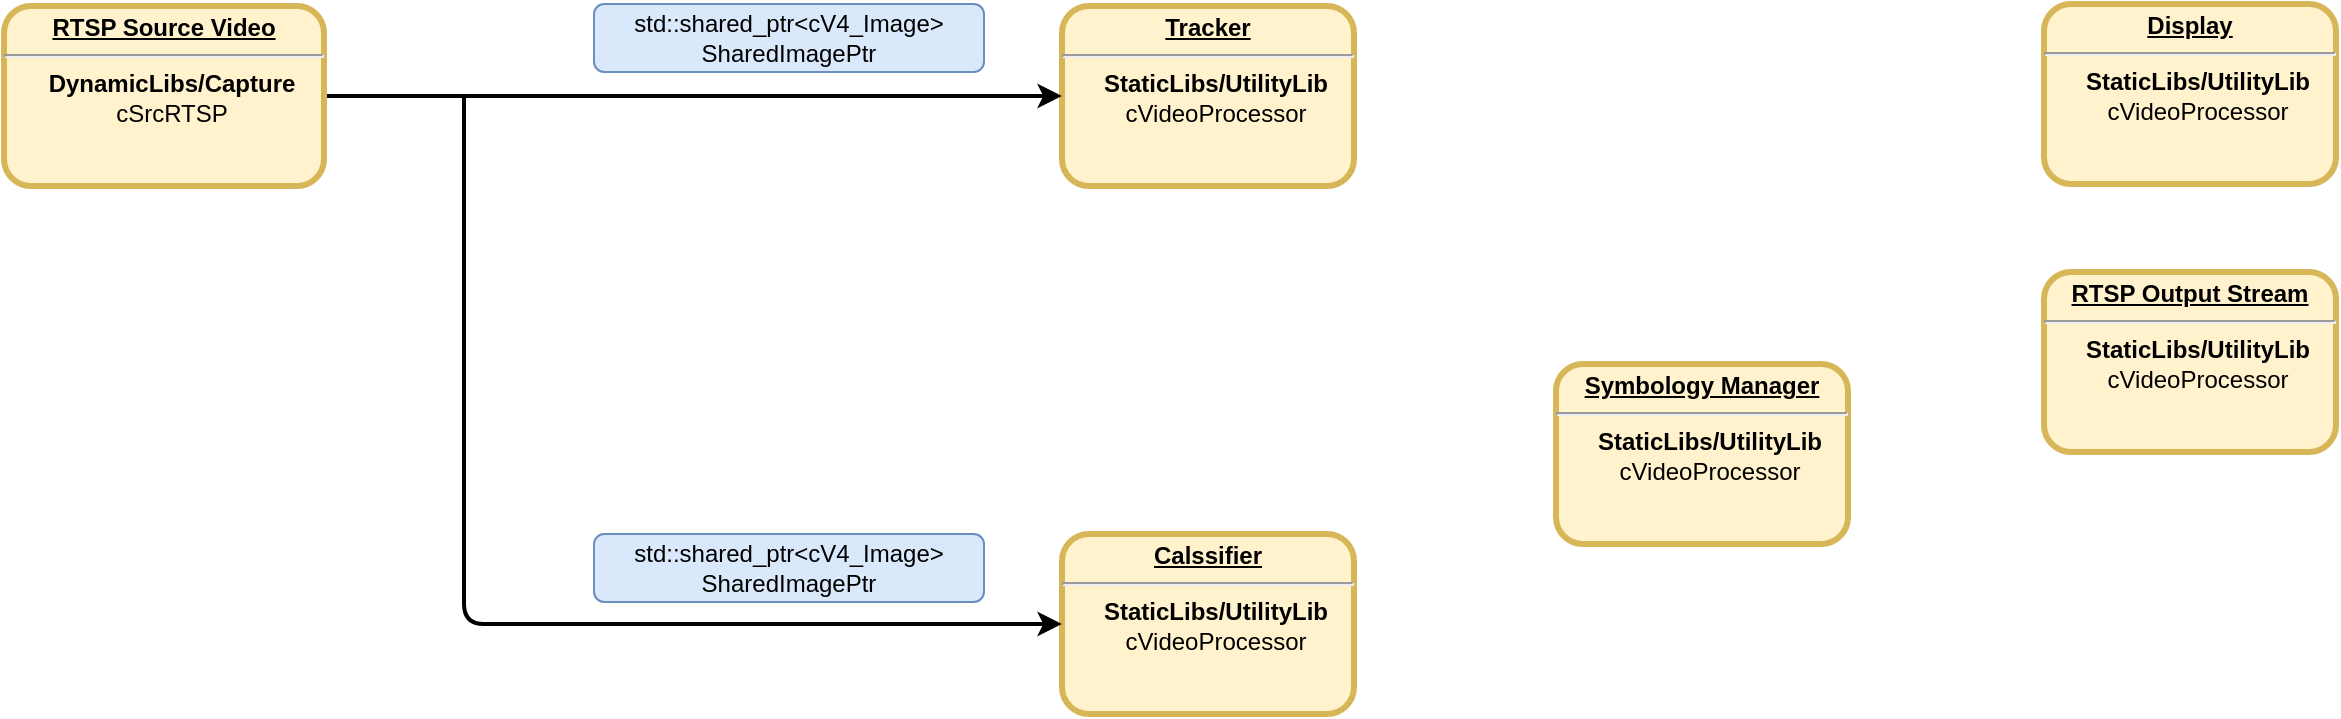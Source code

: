 <mxfile version="10.7.5" type="github"><diagram name="Page-1" id="c7558073-3199-34d8-9f00-42111426c3f3"><mxGraphModel dx="2220" dy="715" grid="1" gridSize="10" guides="1" tooltips="1" connect="1" arrows="1" fold="1" page="1" pageScale="1" pageWidth="826" pageHeight="1169" background="#ffffff" math="0" shadow="0"><root><mxCell id="0"/><mxCell id="1" parent="0"/><mxCell id="2" value="&lt;p style=&quot;margin: 0px ; margin-top: 4px ; text-align: center ; text-decoration: underline&quot;&gt;&lt;strong&gt;Tracker&lt;br&gt;&lt;/strong&gt;&lt;/p&gt;&lt;hr&gt;&lt;p style=&quot;margin: 0px ; margin-left: 8px&quot;&gt;StaticLibs/UtilityLib&lt;/p&gt;&lt;p style=&quot;margin: 0px ; margin-left: 8px&quot;&gt;&lt;span style=&quot;font-weight: normal&quot;&gt;cVideoProcessor&lt;/span&gt;&lt;/p&gt;" style="verticalAlign=middle;align=center;overflow=fill;fontSize=12;fontFamily=Helvetica;html=1;rounded=1;fontStyle=1;strokeWidth=3;fillColor=#fff2cc;strokeColor=#d6b656;" parent="1" vertex="1"><mxGeometry x="139" y="236" width="146" height="90" as="geometry"/></mxCell><mxCell id="37" value="" style="edgeStyle=none;noEdgeStyle=1;strokeWidth=2;exitX=1;exitY=0.5;exitDx=0;exitDy=0;" parent="1" source="RivvxK9o4tqXpwqlltlP-96" target="2" edge="1"><mxGeometry width="100" height="100" relative="1" as="geometry"><mxPoint x="-180" y="222.238" as="sourcePoint"/><mxPoint x="380" y="90" as="targetPoint"/></mxGeometry></mxCell><mxCell id="RivvxK9o4tqXpwqlltlP-96" value="&lt;p style=&quot;margin: 0px ; margin-top: 4px ; text-align: center ; text-decoration: underline&quot;&gt;RTSP Source Video&lt;/p&gt;&lt;hr&gt;&lt;p style=&quot;margin: 0px ; margin-left: 8px&quot;&gt;DynamicLibs/Capture&lt;/p&gt;&lt;p style=&quot;margin: 0px ; margin-left: 8px&quot;&gt;&lt;span style=&quot;font-weight: 400&quot;&gt;cSrcRTSP&lt;/span&gt;&lt;/p&gt;" style="verticalAlign=middle;align=center;overflow=fill;fontSize=12;fontFamily=Helvetica;html=1;rounded=1;fontStyle=1;strokeWidth=3;fillColor=#fff2cc;strokeColor=#d6b656;" parent="1" vertex="1"><mxGeometry x="-390" y="236" width="160" height="90" as="geometry"/></mxCell><mxCell id="RivvxK9o4tqXpwqlltlP-98" value="&lt;p style=&quot;margin: 0px ; margin-top: 4px ; text-align: center ; text-decoration: underline&quot;&gt;&lt;strong&gt;Calssifier&lt;br&gt;&lt;/strong&gt;&lt;/p&gt;&lt;hr&gt;&lt;p style=&quot;margin: 0px ; margin-left: 8px&quot;&gt;StaticLibs/UtilityLib&lt;/p&gt;&lt;p style=&quot;margin: 0px ; margin-left: 8px&quot;&gt;&lt;span style=&quot;font-weight: normal&quot;&gt;cVideoProcessor&lt;/span&gt;&lt;/p&gt;" style="verticalAlign=middle;align=center;overflow=fill;fontSize=12;fontFamily=Helvetica;html=1;rounded=1;fontStyle=1;strokeWidth=3;fillColor=#fff2cc;strokeColor=#d6b656;" parent="1" vertex="1"><mxGeometry x="139" y="500" width="146" height="90" as="geometry"/></mxCell><mxCell id="RivvxK9o4tqXpwqlltlP-99" value="" style="edgeStyle=none;noEdgeStyle=1;strokeWidth=2;entryX=0;entryY=0.5;entryDx=0;entryDy=0;" parent="1" target="RivvxK9o4tqXpwqlltlP-98" edge="1"><mxGeometry width="100" height="100" relative="1" as="geometry"><mxPoint x="-160" y="280" as="sourcePoint"/><mxPoint x="188" y="499.5" as="targetPoint"/><Array as="points"><mxPoint x="-160" y="545"/></Array></mxGeometry></mxCell><mxCell id="Emuol7AU5fjH5ueF5UE_-37" value="std::shared_ptr&amp;lt;cV4_Image&amp;gt; SharedImagePtr" style="rounded=1;whiteSpace=wrap;html=1;fillColor=#dae8fc;strokeColor=#6c8ebf;" vertex="1" parent="1"><mxGeometry x="-95" y="500" width="195" height="34" as="geometry"/></mxCell><mxCell id="Emuol7AU5fjH5ueF5UE_-38" value="std::shared_ptr&amp;lt;cV4_Image&amp;gt; SharedImagePtr" style="rounded=1;whiteSpace=wrap;html=1;fillColor=#dae8fc;strokeColor=#6c8ebf;" vertex="1" parent="1"><mxGeometry x="-95" y="235" width="195" height="34" as="geometry"/></mxCell><mxCell id="Emuol7AU5fjH5ueF5UE_-39" value="&lt;p style=&quot;margin: 0px ; margin-top: 4px ; text-align: center ; text-decoration: underline&quot;&gt;&lt;strong&gt;Display&lt;br&gt;&lt;/strong&gt;&lt;/p&gt;&lt;hr&gt;&lt;p style=&quot;margin: 0px ; margin-left: 8px&quot;&gt;StaticLibs/UtilityLib&lt;/p&gt;&lt;p style=&quot;margin: 0px ; margin-left: 8px&quot;&gt;&lt;span style=&quot;font-weight: normal&quot;&gt;cVideoProcessor&lt;/span&gt;&lt;/p&gt;" style="verticalAlign=middle;align=center;overflow=fill;fontSize=12;fontFamily=Helvetica;html=1;rounded=1;fontStyle=1;strokeWidth=3;fillColor=#fff2cc;strokeColor=#d6b656;" vertex="1" parent="1"><mxGeometry x="630" y="235" width="146" height="90" as="geometry"/></mxCell><mxCell id="Emuol7AU5fjH5ueF5UE_-40" value="&lt;p style=&quot;margin: 0px ; margin-top: 4px ; text-align: center ; text-decoration: underline&quot;&gt;&lt;strong&gt;RTSP Output Stream&lt;br&gt;&lt;/strong&gt;&lt;/p&gt;&lt;hr&gt;&lt;p style=&quot;margin: 0px ; margin-left: 8px&quot;&gt;StaticLibs/UtilityLib&lt;/p&gt;&lt;p style=&quot;margin: 0px ; margin-left: 8px&quot;&gt;&lt;span style=&quot;font-weight: normal&quot;&gt;cVideoProcessor&lt;/span&gt;&lt;/p&gt;" style="verticalAlign=middle;align=center;overflow=fill;fontSize=12;fontFamily=Helvetica;html=1;rounded=1;fontStyle=1;strokeWidth=3;fillColor=#fff2cc;strokeColor=#d6b656;" vertex="1" parent="1"><mxGeometry x="630" y="369" width="146" height="90" as="geometry"/></mxCell><mxCell id="Emuol7AU5fjH5ueF5UE_-41" value="&lt;p style=&quot;margin: 0px ; margin-top: 4px ; text-align: center ; text-decoration: underline&quot;&gt;&lt;strong&gt;Symbology Manager&lt;/strong&gt;&lt;/p&gt;&lt;hr&gt;&lt;p style=&quot;margin: 0px ; margin-left: 8px&quot;&gt;StaticLibs/UtilityLib&lt;/p&gt;&lt;p style=&quot;margin: 0px ; margin-left: 8px&quot;&gt;&lt;span style=&quot;font-weight: normal&quot;&gt;cVideoProcessor&lt;/span&gt;&lt;/p&gt;" style="verticalAlign=middle;align=center;overflow=fill;fontSize=12;fontFamily=Helvetica;html=1;rounded=1;fontStyle=1;strokeWidth=3;fillColor=#fff2cc;strokeColor=#d6b656;" vertex="1" parent="1"><mxGeometry x="386" y="415" width="146" height="90" as="geometry"/></mxCell></root></mxGraphModel></diagram></mxfile>